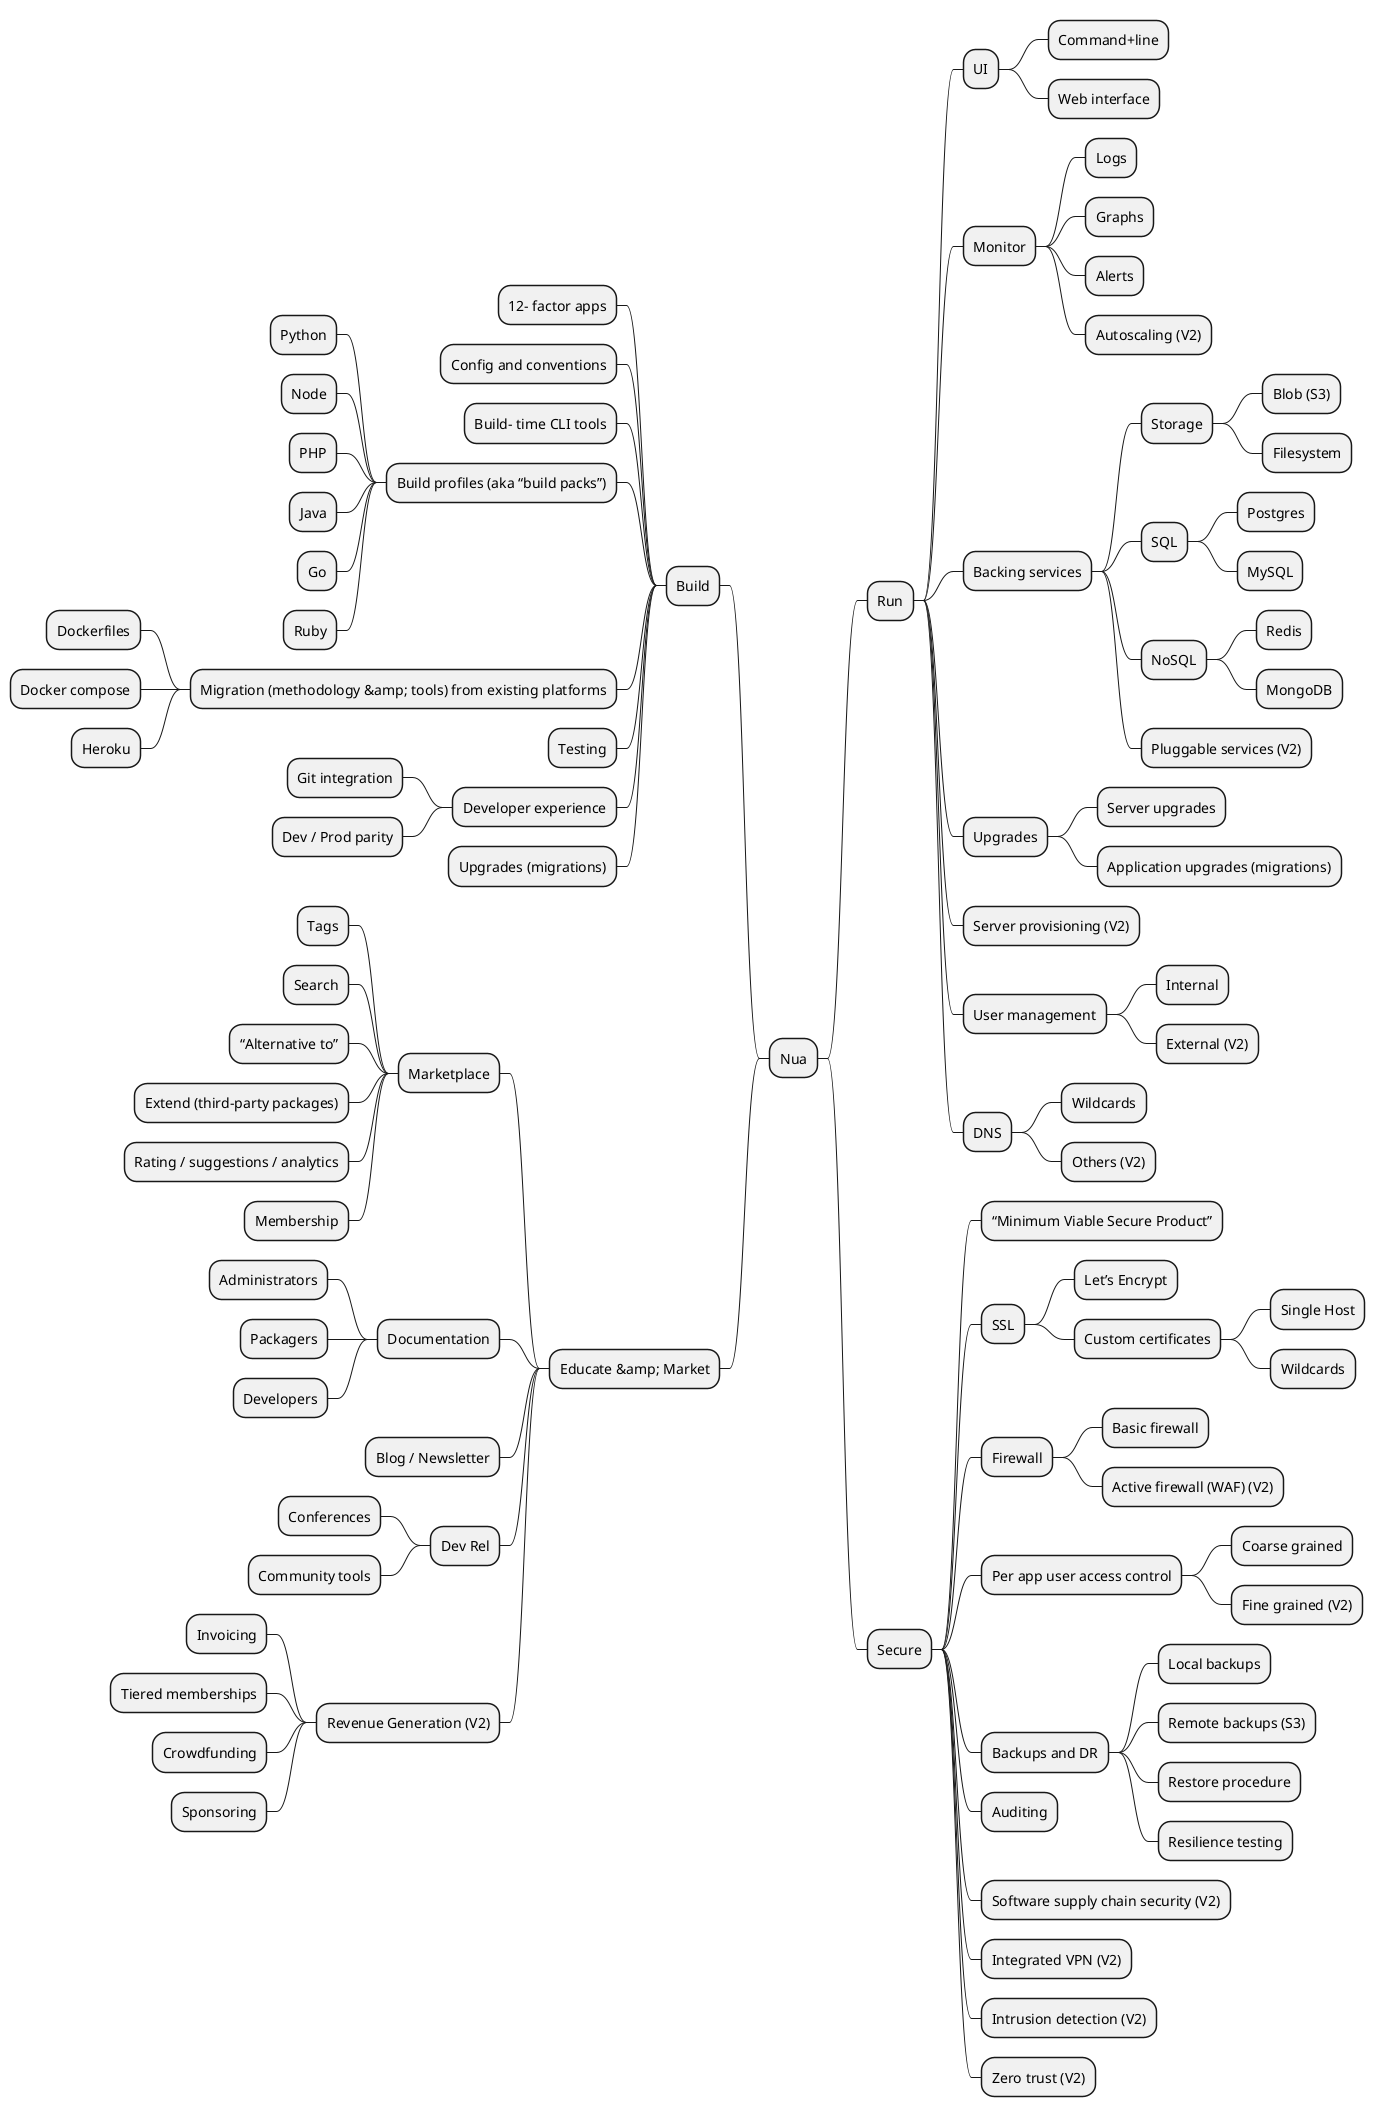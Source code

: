 @startmindmap
+ Nua
++ Run
+++ UI
++++ Command+line
++++ Web interface
+++ Monitor
++++ Logs
++++ Graphs
++++ Alerts
++++ Autoscaling (V2)
+++ Backing services
++++ Storage
+++++ Blob (S3)
+++++ Filesystem
++++ SQL
+++++ Postgres
+++++ MySQL
++++ NoSQL
+++++ Redis
+++++ MongoDB
++++ Pluggable services (V2)
+++ Upgrades
++++ Server upgrades
++++ Application upgrades (migrations)
+++ Server provisioning (V2)
+++ User management
++++ Internal
++++ External (V2)
+++ DNS
++++ Wildcards
++++ Others (V2)
++ Secure
+++ “Minimum Viable Secure Product”
+++ SSL
++++ Let’s Encrypt
++++ Custom certificates
+++++ Single Host
+++++ Wildcards
+++ Firewall
++++ Basic firewall
++++ Active firewall (WAF) (V2)
+++ Per app user access control
++++ Coarse grained
++++ Fine grained (V2)
+++ Backups and DR
++++ Local backups
++++ Remote backups (S3)
++++ Restore procedure
++++ Resilience testing
+++ Auditing
+++ Software supply chain security (V2)
+++ Integrated VPN (V2)
+++ Intrusion detection (V2)
+++ Zero trust (V2)
-- Build
--- 12- factor apps
--- Config and conventions
--- Build- time CLI tools
--- Build profiles (aka “build packs”)
---- Python
---- Node
---- PHP
---- Java
---- Go
---- Ruby
--- Migration (methodology &amp; tools) from existing platforms
---- Dockerfiles
---- Docker compose
---- Heroku
--- Testing
--- Developer experience
---- Git integration
---- Dev / Prod parity
--- Upgrades (migrations)
-- Educate &amp; Market
--- Marketplace
---- Tags
---- Search
---- “Alternative to”
---- Extend (third-party packages)
---- Rating / suggestions / analytics
---- Membership
--- Documentation
---- Administrators
---- Packagers
---- Developers
--- Blog / Newsletter
--- Dev Rel
---- Conferences
---- Community tools
--- Revenue Generation (V2)
---- Invoicing
---- Tiered memberships
---- Crowdfunding
---- Sponsoring
@endmindmap
